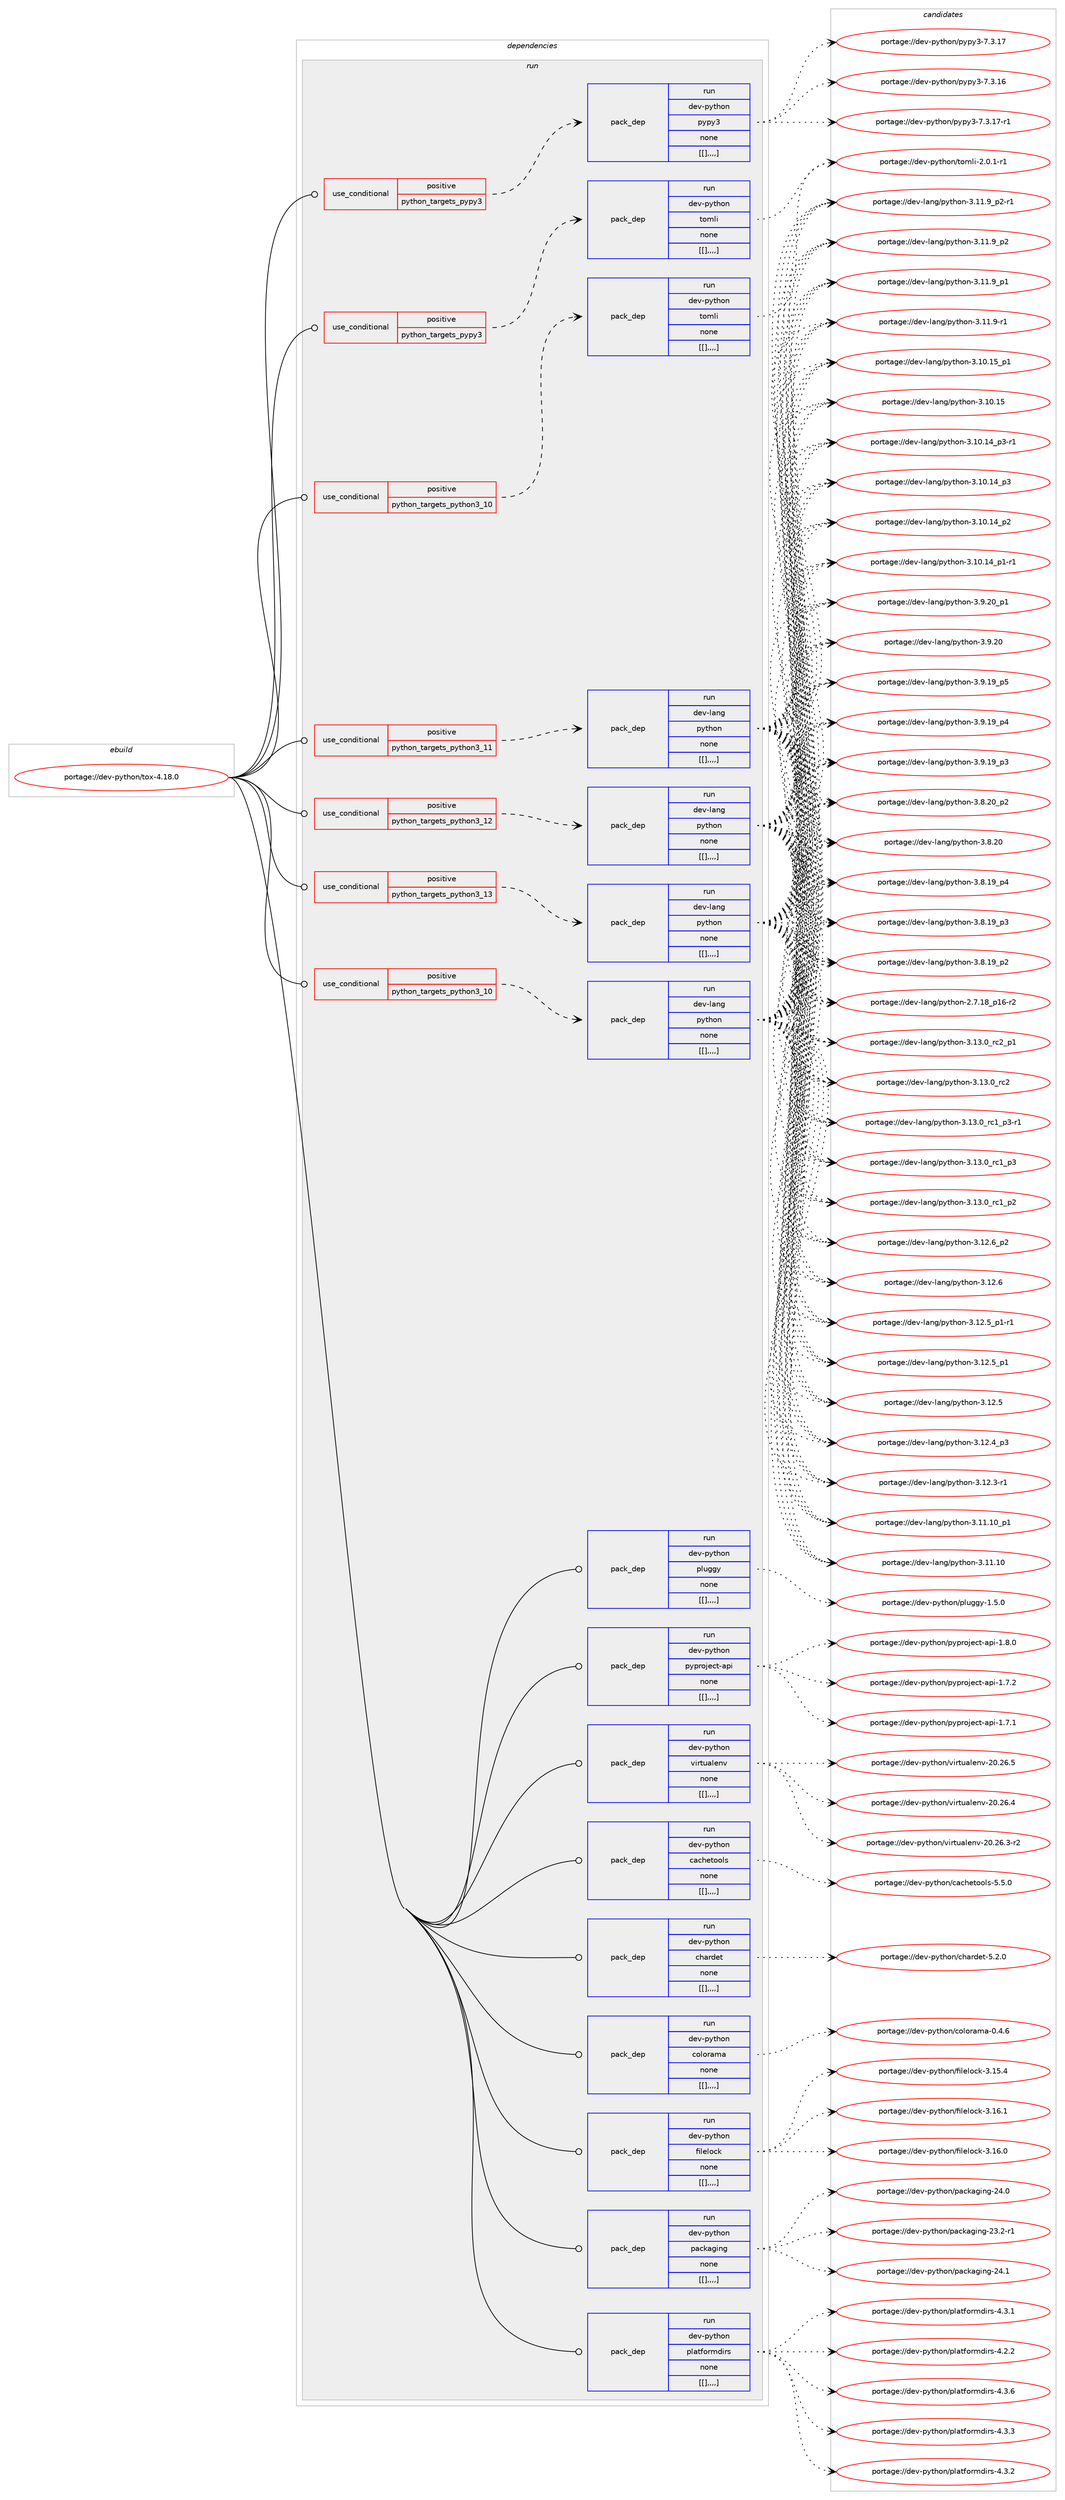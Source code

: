 digraph prolog {

# *************
# Graph options
# *************

newrank=true;
concentrate=true;
compound=true;
graph [rankdir=LR,fontname=Helvetica,fontsize=10,ranksep=1.5];#, ranksep=2.5, nodesep=0.2];
edge  [arrowhead=vee];
node  [fontname=Helvetica,fontsize=10];

# **********
# The ebuild
# **********

subgraph cluster_leftcol {
color=gray;
label=<<i>ebuild</i>>;
id [label="portage://dev-python/tox-4.18.0", color=red, width=4, href="../dev-python/tox-4.18.0.svg"];
}

# ****************
# The dependencies
# ****************

subgraph cluster_midcol {
color=gray;
label=<<i>dependencies</i>>;
subgraph cluster_compile {
fillcolor="#eeeeee";
style=filled;
label=<<i>compile</i>>;
}
subgraph cluster_compileandrun {
fillcolor="#eeeeee";
style=filled;
label=<<i>compile and run</i>>;
}
subgraph cluster_run {
fillcolor="#eeeeee";
style=filled;
label=<<i>run</i>>;
subgraph cond42336 {
dependency169305 [label=<<TABLE BORDER="0" CELLBORDER="1" CELLSPACING="0" CELLPADDING="4"><TR><TD ROWSPAN="3" CELLPADDING="10">use_conditional</TD></TR><TR><TD>positive</TD></TR><TR><TD>python_targets_pypy3</TD></TR></TABLE>>, shape=none, color=red];
subgraph pack125707 {
dependency169306 [label=<<TABLE BORDER="0" CELLBORDER="1" CELLSPACING="0" CELLPADDING="4" WIDTH="220"><TR><TD ROWSPAN="6" CELLPADDING="30">pack_dep</TD></TR><TR><TD WIDTH="110">run</TD></TR><TR><TD>dev-python</TD></TR><TR><TD>pypy3</TD></TR><TR><TD>none</TD></TR><TR><TD>[[],,,,]</TD></TR></TABLE>>, shape=none, color=blue];
}
dependency169305:e -> dependency169306:w [weight=20,style="dashed",arrowhead="vee"];
}
id:e -> dependency169305:w [weight=20,style="solid",arrowhead="odot"];
subgraph cond42337 {
dependency169307 [label=<<TABLE BORDER="0" CELLBORDER="1" CELLSPACING="0" CELLPADDING="4"><TR><TD ROWSPAN="3" CELLPADDING="10">use_conditional</TD></TR><TR><TD>positive</TD></TR><TR><TD>python_targets_pypy3</TD></TR></TABLE>>, shape=none, color=red];
subgraph pack125708 {
dependency169308 [label=<<TABLE BORDER="0" CELLBORDER="1" CELLSPACING="0" CELLPADDING="4" WIDTH="220"><TR><TD ROWSPAN="6" CELLPADDING="30">pack_dep</TD></TR><TR><TD WIDTH="110">run</TD></TR><TR><TD>dev-python</TD></TR><TR><TD>tomli</TD></TR><TR><TD>none</TD></TR><TR><TD>[[],,,,]</TD></TR></TABLE>>, shape=none, color=blue];
}
dependency169307:e -> dependency169308:w [weight=20,style="dashed",arrowhead="vee"];
}
id:e -> dependency169307:w [weight=20,style="solid",arrowhead="odot"];
subgraph cond42338 {
dependency169309 [label=<<TABLE BORDER="0" CELLBORDER="1" CELLSPACING="0" CELLPADDING="4"><TR><TD ROWSPAN="3" CELLPADDING="10">use_conditional</TD></TR><TR><TD>positive</TD></TR><TR><TD>python_targets_python3_10</TD></TR></TABLE>>, shape=none, color=red];
subgraph pack125709 {
dependency169310 [label=<<TABLE BORDER="0" CELLBORDER="1" CELLSPACING="0" CELLPADDING="4" WIDTH="220"><TR><TD ROWSPAN="6" CELLPADDING="30">pack_dep</TD></TR><TR><TD WIDTH="110">run</TD></TR><TR><TD>dev-lang</TD></TR><TR><TD>python</TD></TR><TR><TD>none</TD></TR><TR><TD>[[],,,,]</TD></TR></TABLE>>, shape=none, color=blue];
}
dependency169309:e -> dependency169310:w [weight=20,style="dashed",arrowhead="vee"];
}
id:e -> dependency169309:w [weight=20,style="solid",arrowhead="odot"];
subgraph cond42339 {
dependency169311 [label=<<TABLE BORDER="0" CELLBORDER="1" CELLSPACING="0" CELLPADDING="4"><TR><TD ROWSPAN="3" CELLPADDING="10">use_conditional</TD></TR><TR><TD>positive</TD></TR><TR><TD>python_targets_python3_10</TD></TR></TABLE>>, shape=none, color=red];
subgraph pack125710 {
dependency169312 [label=<<TABLE BORDER="0" CELLBORDER="1" CELLSPACING="0" CELLPADDING="4" WIDTH="220"><TR><TD ROWSPAN="6" CELLPADDING="30">pack_dep</TD></TR><TR><TD WIDTH="110">run</TD></TR><TR><TD>dev-python</TD></TR><TR><TD>tomli</TD></TR><TR><TD>none</TD></TR><TR><TD>[[],,,,]</TD></TR></TABLE>>, shape=none, color=blue];
}
dependency169311:e -> dependency169312:w [weight=20,style="dashed",arrowhead="vee"];
}
id:e -> dependency169311:w [weight=20,style="solid",arrowhead="odot"];
subgraph cond42340 {
dependency169313 [label=<<TABLE BORDER="0" CELLBORDER="1" CELLSPACING="0" CELLPADDING="4"><TR><TD ROWSPAN="3" CELLPADDING="10">use_conditional</TD></TR><TR><TD>positive</TD></TR><TR><TD>python_targets_python3_11</TD></TR></TABLE>>, shape=none, color=red];
subgraph pack125711 {
dependency169314 [label=<<TABLE BORDER="0" CELLBORDER="1" CELLSPACING="0" CELLPADDING="4" WIDTH="220"><TR><TD ROWSPAN="6" CELLPADDING="30">pack_dep</TD></TR><TR><TD WIDTH="110">run</TD></TR><TR><TD>dev-lang</TD></TR><TR><TD>python</TD></TR><TR><TD>none</TD></TR><TR><TD>[[],,,,]</TD></TR></TABLE>>, shape=none, color=blue];
}
dependency169313:e -> dependency169314:w [weight=20,style="dashed",arrowhead="vee"];
}
id:e -> dependency169313:w [weight=20,style="solid",arrowhead="odot"];
subgraph cond42341 {
dependency169315 [label=<<TABLE BORDER="0" CELLBORDER="1" CELLSPACING="0" CELLPADDING="4"><TR><TD ROWSPAN="3" CELLPADDING="10">use_conditional</TD></TR><TR><TD>positive</TD></TR><TR><TD>python_targets_python3_12</TD></TR></TABLE>>, shape=none, color=red];
subgraph pack125712 {
dependency169316 [label=<<TABLE BORDER="0" CELLBORDER="1" CELLSPACING="0" CELLPADDING="4" WIDTH="220"><TR><TD ROWSPAN="6" CELLPADDING="30">pack_dep</TD></TR><TR><TD WIDTH="110">run</TD></TR><TR><TD>dev-lang</TD></TR><TR><TD>python</TD></TR><TR><TD>none</TD></TR><TR><TD>[[],,,,]</TD></TR></TABLE>>, shape=none, color=blue];
}
dependency169315:e -> dependency169316:w [weight=20,style="dashed",arrowhead="vee"];
}
id:e -> dependency169315:w [weight=20,style="solid",arrowhead="odot"];
subgraph cond42342 {
dependency169317 [label=<<TABLE BORDER="0" CELLBORDER="1" CELLSPACING="0" CELLPADDING="4"><TR><TD ROWSPAN="3" CELLPADDING="10">use_conditional</TD></TR><TR><TD>positive</TD></TR><TR><TD>python_targets_python3_13</TD></TR></TABLE>>, shape=none, color=red];
subgraph pack125713 {
dependency169318 [label=<<TABLE BORDER="0" CELLBORDER="1" CELLSPACING="0" CELLPADDING="4" WIDTH="220"><TR><TD ROWSPAN="6" CELLPADDING="30">pack_dep</TD></TR><TR><TD WIDTH="110">run</TD></TR><TR><TD>dev-lang</TD></TR><TR><TD>python</TD></TR><TR><TD>none</TD></TR><TR><TD>[[],,,,]</TD></TR></TABLE>>, shape=none, color=blue];
}
dependency169317:e -> dependency169318:w [weight=20,style="dashed",arrowhead="vee"];
}
id:e -> dependency169317:w [weight=20,style="solid",arrowhead="odot"];
subgraph pack125714 {
dependency169319 [label=<<TABLE BORDER="0" CELLBORDER="1" CELLSPACING="0" CELLPADDING="4" WIDTH="220"><TR><TD ROWSPAN="6" CELLPADDING="30">pack_dep</TD></TR><TR><TD WIDTH="110">run</TD></TR><TR><TD>dev-python</TD></TR><TR><TD>cachetools</TD></TR><TR><TD>none</TD></TR><TR><TD>[[],,,,]</TD></TR></TABLE>>, shape=none, color=blue];
}
id:e -> dependency169319:w [weight=20,style="solid",arrowhead="odot"];
subgraph pack125715 {
dependency169320 [label=<<TABLE BORDER="0" CELLBORDER="1" CELLSPACING="0" CELLPADDING="4" WIDTH="220"><TR><TD ROWSPAN="6" CELLPADDING="30">pack_dep</TD></TR><TR><TD WIDTH="110">run</TD></TR><TR><TD>dev-python</TD></TR><TR><TD>chardet</TD></TR><TR><TD>none</TD></TR><TR><TD>[[],,,,]</TD></TR></TABLE>>, shape=none, color=blue];
}
id:e -> dependency169320:w [weight=20,style="solid",arrowhead="odot"];
subgraph pack125716 {
dependency169321 [label=<<TABLE BORDER="0" CELLBORDER="1" CELLSPACING="0" CELLPADDING="4" WIDTH="220"><TR><TD ROWSPAN="6" CELLPADDING="30">pack_dep</TD></TR><TR><TD WIDTH="110">run</TD></TR><TR><TD>dev-python</TD></TR><TR><TD>colorama</TD></TR><TR><TD>none</TD></TR><TR><TD>[[],,,,]</TD></TR></TABLE>>, shape=none, color=blue];
}
id:e -> dependency169321:w [weight=20,style="solid",arrowhead="odot"];
subgraph pack125717 {
dependency169322 [label=<<TABLE BORDER="0" CELLBORDER="1" CELLSPACING="0" CELLPADDING="4" WIDTH="220"><TR><TD ROWSPAN="6" CELLPADDING="30">pack_dep</TD></TR><TR><TD WIDTH="110">run</TD></TR><TR><TD>dev-python</TD></TR><TR><TD>filelock</TD></TR><TR><TD>none</TD></TR><TR><TD>[[],,,,]</TD></TR></TABLE>>, shape=none, color=blue];
}
id:e -> dependency169322:w [weight=20,style="solid",arrowhead="odot"];
subgraph pack125718 {
dependency169323 [label=<<TABLE BORDER="0" CELLBORDER="1" CELLSPACING="0" CELLPADDING="4" WIDTH="220"><TR><TD ROWSPAN="6" CELLPADDING="30">pack_dep</TD></TR><TR><TD WIDTH="110">run</TD></TR><TR><TD>dev-python</TD></TR><TR><TD>packaging</TD></TR><TR><TD>none</TD></TR><TR><TD>[[],,,,]</TD></TR></TABLE>>, shape=none, color=blue];
}
id:e -> dependency169323:w [weight=20,style="solid",arrowhead="odot"];
subgraph pack125719 {
dependency169324 [label=<<TABLE BORDER="0" CELLBORDER="1" CELLSPACING="0" CELLPADDING="4" WIDTH="220"><TR><TD ROWSPAN="6" CELLPADDING="30">pack_dep</TD></TR><TR><TD WIDTH="110">run</TD></TR><TR><TD>dev-python</TD></TR><TR><TD>platformdirs</TD></TR><TR><TD>none</TD></TR><TR><TD>[[],,,,]</TD></TR></TABLE>>, shape=none, color=blue];
}
id:e -> dependency169324:w [weight=20,style="solid",arrowhead="odot"];
subgraph pack125720 {
dependency169325 [label=<<TABLE BORDER="0" CELLBORDER="1" CELLSPACING="0" CELLPADDING="4" WIDTH="220"><TR><TD ROWSPAN="6" CELLPADDING="30">pack_dep</TD></TR><TR><TD WIDTH="110">run</TD></TR><TR><TD>dev-python</TD></TR><TR><TD>pluggy</TD></TR><TR><TD>none</TD></TR><TR><TD>[[],,,,]</TD></TR></TABLE>>, shape=none, color=blue];
}
id:e -> dependency169325:w [weight=20,style="solid",arrowhead="odot"];
subgraph pack125721 {
dependency169326 [label=<<TABLE BORDER="0" CELLBORDER="1" CELLSPACING="0" CELLPADDING="4" WIDTH="220"><TR><TD ROWSPAN="6" CELLPADDING="30">pack_dep</TD></TR><TR><TD WIDTH="110">run</TD></TR><TR><TD>dev-python</TD></TR><TR><TD>pyproject-api</TD></TR><TR><TD>none</TD></TR><TR><TD>[[],,,,]</TD></TR></TABLE>>, shape=none, color=blue];
}
id:e -> dependency169326:w [weight=20,style="solid",arrowhead="odot"];
subgraph pack125722 {
dependency169327 [label=<<TABLE BORDER="0" CELLBORDER="1" CELLSPACING="0" CELLPADDING="4" WIDTH="220"><TR><TD ROWSPAN="6" CELLPADDING="30">pack_dep</TD></TR><TR><TD WIDTH="110">run</TD></TR><TR><TD>dev-python</TD></TR><TR><TD>virtualenv</TD></TR><TR><TD>none</TD></TR><TR><TD>[[],,,,]</TD></TR></TABLE>>, shape=none, color=blue];
}
id:e -> dependency169327:w [weight=20,style="solid",arrowhead="odot"];
}
}

# **************
# The candidates
# **************

subgraph cluster_choices {
rank=same;
color=gray;
label=<<i>candidates</i>>;

subgraph choice125707 {
color=black;
nodesep=1;
choice100101118451121211161041111104711212111212151455546514649554511449 [label="portage://dev-python/pypy3-7.3.17-r1", color=red, width=4,href="../dev-python/pypy3-7.3.17-r1.svg"];
choice10010111845112121116104111110471121211121215145554651464955 [label="portage://dev-python/pypy3-7.3.17", color=red, width=4,href="../dev-python/pypy3-7.3.17.svg"];
choice10010111845112121116104111110471121211121215145554651464954 [label="portage://dev-python/pypy3-7.3.16", color=red, width=4,href="../dev-python/pypy3-7.3.16.svg"];
dependency169306:e -> choice100101118451121211161041111104711212111212151455546514649554511449:w [style=dotted,weight="100"];
dependency169306:e -> choice10010111845112121116104111110471121211121215145554651464955:w [style=dotted,weight="100"];
dependency169306:e -> choice10010111845112121116104111110471121211121215145554651464954:w [style=dotted,weight="100"];
}
subgraph choice125708 {
color=black;
nodesep=1;
choice10010111845112121116104111110471161111091081054550464846494511449 [label="portage://dev-python/tomli-2.0.1-r1", color=red, width=4,href="../dev-python/tomli-2.0.1-r1.svg"];
dependency169308:e -> choice10010111845112121116104111110471161111091081054550464846494511449:w [style=dotted,weight="100"];
}
subgraph choice125709 {
color=black;
nodesep=1;
choice100101118451089711010347112121116104111110455146495146489511499509511249 [label="portage://dev-lang/python-3.13.0_rc2_p1", color=red, width=4,href="../dev-lang/python-3.13.0_rc2_p1.svg"];
choice10010111845108971101034711212111610411111045514649514648951149950 [label="portage://dev-lang/python-3.13.0_rc2", color=red, width=4,href="../dev-lang/python-3.13.0_rc2.svg"];
choice1001011184510897110103471121211161041111104551464951464895114994995112514511449 [label="portage://dev-lang/python-3.13.0_rc1_p3-r1", color=red, width=4,href="../dev-lang/python-3.13.0_rc1_p3-r1.svg"];
choice100101118451089711010347112121116104111110455146495146489511499499511251 [label="portage://dev-lang/python-3.13.0_rc1_p3", color=red, width=4,href="../dev-lang/python-3.13.0_rc1_p3.svg"];
choice100101118451089711010347112121116104111110455146495146489511499499511250 [label="portage://dev-lang/python-3.13.0_rc1_p2", color=red, width=4,href="../dev-lang/python-3.13.0_rc1_p2.svg"];
choice100101118451089711010347112121116104111110455146495046549511250 [label="portage://dev-lang/python-3.12.6_p2", color=red, width=4,href="../dev-lang/python-3.12.6_p2.svg"];
choice10010111845108971101034711212111610411111045514649504654 [label="portage://dev-lang/python-3.12.6", color=red, width=4,href="../dev-lang/python-3.12.6.svg"];
choice1001011184510897110103471121211161041111104551464950465395112494511449 [label="portage://dev-lang/python-3.12.5_p1-r1", color=red, width=4,href="../dev-lang/python-3.12.5_p1-r1.svg"];
choice100101118451089711010347112121116104111110455146495046539511249 [label="portage://dev-lang/python-3.12.5_p1", color=red, width=4,href="../dev-lang/python-3.12.5_p1.svg"];
choice10010111845108971101034711212111610411111045514649504653 [label="portage://dev-lang/python-3.12.5", color=red, width=4,href="../dev-lang/python-3.12.5.svg"];
choice100101118451089711010347112121116104111110455146495046529511251 [label="portage://dev-lang/python-3.12.4_p3", color=red, width=4,href="../dev-lang/python-3.12.4_p3.svg"];
choice100101118451089711010347112121116104111110455146495046514511449 [label="portage://dev-lang/python-3.12.3-r1", color=red, width=4,href="../dev-lang/python-3.12.3-r1.svg"];
choice10010111845108971101034711212111610411111045514649494649489511249 [label="portage://dev-lang/python-3.11.10_p1", color=red, width=4,href="../dev-lang/python-3.11.10_p1.svg"];
choice1001011184510897110103471121211161041111104551464949464948 [label="portage://dev-lang/python-3.11.10", color=red, width=4,href="../dev-lang/python-3.11.10.svg"];
choice1001011184510897110103471121211161041111104551464949465795112504511449 [label="portage://dev-lang/python-3.11.9_p2-r1", color=red, width=4,href="../dev-lang/python-3.11.9_p2-r1.svg"];
choice100101118451089711010347112121116104111110455146494946579511250 [label="portage://dev-lang/python-3.11.9_p2", color=red, width=4,href="../dev-lang/python-3.11.9_p2.svg"];
choice100101118451089711010347112121116104111110455146494946579511249 [label="portage://dev-lang/python-3.11.9_p1", color=red, width=4,href="../dev-lang/python-3.11.9_p1.svg"];
choice100101118451089711010347112121116104111110455146494946574511449 [label="portage://dev-lang/python-3.11.9-r1", color=red, width=4,href="../dev-lang/python-3.11.9-r1.svg"];
choice10010111845108971101034711212111610411111045514649484649539511249 [label="portage://dev-lang/python-3.10.15_p1", color=red, width=4,href="../dev-lang/python-3.10.15_p1.svg"];
choice1001011184510897110103471121211161041111104551464948464953 [label="portage://dev-lang/python-3.10.15", color=red, width=4,href="../dev-lang/python-3.10.15.svg"];
choice100101118451089711010347112121116104111110455146494846495295112514511449 [label="portage://dev-lang/python-3.10.14_p3-r1", color=red, width=4,href="../dev-lang/python-3.10.14_p3-r1.svg"];
choice10010111845108971101034711212111610411111045514649484649529511251 [label="portage://dev-lang/python-3.10.14_p3", color=red, width=4,href="../dev-lang/python-3.10.14_p3.svg"];
choice10010111845108971101034711212111610411111045514649484649529511250 [label="portage://dev-lang/python-3.10.14_p2", color=red, width=4,href="../dev-lang/python-3.10.14_p2.svg"];
choice100101118451089711010347112121116104111110455146494846495295112494511449 [label="portage://dev-lang/python-3.10.14_p1-r1", color=red, width=4,href="../dev-lang/python-3.10.14_p1-r1.svg"];
choice100101118451089711010347112121116104111110455146574650489511249 [label="portage://dev-lang/python-3.9.20_p1", color=red, width=4,href="../dev-lang/python-3.9.20_p1.svg"];
choice10010111845108971101034711212111610411111045514657465048 [label="portage://dev-lang/python-3.9.20", color=red, width=4,href="../dev-lang/python-3.9.20.svg"];
choice100101118451089711010347112121116104111110455146574649579511253 [label="portage://dev-lang/python-3.9.19_p5", color=red, width=4,href="../dev-lang/python-3.9.19_p5.svg"];
choice100101118451089711010347112121116104111110455146574649579511252 [label="portage://dev-lang/python-3.9.19_p4", color=red, width=4,href="../dev-lang/python-3.9.19_p4.svg"];
choice100101118451089711010347112121116104111110455146574649579511251 [label="portage://dev-lang/python-3.9.19_p3", color=red, width=4,href="../dev-lang/python-3.9.19_p3.svg"];
choice100101118451089711010347112121116104111110455146564650489511250 [label="portage://dev-lang/python-3.8.20_p2", color=red, width=4,href="../dev-lang/python-3.8.20_p2.svg"];
choice10010111845108971101034711212111610411111045514656465048 [label="portage://dev-lang/python-3.8.20", color=red, width=4,href="../dev-lang/python-3.8.20.svg"];
choice100101118451089711010347112121116104111110455146564649579511252 [label="portage://dev-lang/python-3.8.19_p4", color=red, width=4,href="../dev-lang/python-3.8.19_p4.svg"];
choice100101118451089711010347112121116104111110455146564649579511251 [label="portage://dev-lang/python-3.8.19_p3", color=red, width=4,href="../dev-lang/python-3.8.19_p3.svg"];
choice100101118451089711010347112121116104111110455146564649579511250 [label="portage://dev-lang/python-3.8.19_p2", color=red, width=4,href="../dev-lang/python-3.8.19_p2.svg"];
choice100101118451089711010347112121116104111110455046554649569511249544511450 [label="portage://dev-lang/python-2.7.18_p16-r2", color=red, width=4,href="../dev-lang/python-2.7.18_p16-r2.svg"];
dependency169310:e -> choice100101118451089711010347112121116104111110455146495146489511499509511249:w [style=dotted,weight="100"];
dependency169310:e -> choice10010111845108971101034711212111610411111045514649514648951149950:w [style=dotted,weight="100"];
dependency169310:e -> choice1001011184510897110103471121211161041111104551464951464895114994995112514511449:w [style=dotted,weight="100"];
dependency169310:e -> choice100101118451089711010347112121116104111110455146495146489511499499511251:w [style=dotted,weight="100"];
dependency169310:e -> choice100101118451089711010347112121116104111110455146495146489511499499511250:w [style=dotted,weight="100"];
dependency169310:e -> choice100101118451089711010347112121116104111110455146495046549511250:w [style=dotted,weight="100"];
dependency169310:e -> choice10010111845108971101034711212111610411111045514649504654:w [style=dotted,weight="100"];
dependency169310:e -> choice1001011184510897110103471121211161041111104551464950465395112494511449:w [style=dotted,weight="100"];
dependency169310:e -> choice100101118451089711010347112121116104111110455146495046539511249:w [style=dotted,weight="100"];
dependency169310:e -> choice10010111845108971101034711212111610411111045514649504653:w [style=dotted,weight="100"];
dependency169310:e -> choice100101118451089711010347112121116104111110455146495046529511251:w [style=dotted,weight="100"];
dependency169310:e -> choice100101118451089711010347112121116104111110455146495046514511449:w [style=dotted,weight="100"];
dependency169310:e -> choice10010111845108971101034711212111610411111045514649494649489511249:w [style=dotted,weight="100"];
dependency169310:e -> choice1001011184510897110103471121211161041111104551464949464948:w [style=dotted,weight="100"];
dependency169310:e -> choice1001011184510897110103471121211161041111104551464949465795112504511449:w [style=dotted,weight="100"];
dependency169310:e -> choice100101118451089711010347112121116104111110455146494946579511250:w [style=dotted,weight="100"];
dependency169310:e -> choice100101118451089711010347112121116104111110455146494946579511249:w [style=dotted,weight="100"];
dependency169310:e -> choice100101118451089711010347112121116104111110455146494946574511449:w [style=dotted,weight="100"];
dependency169310:e -> choice10010111845108971101034711212111610411111045514649484649539511249:w [style=dotted,weight="100"];
dependency169310:e -> choice1001011184510897110103471121211161041111104551464948464953:w [style=dotted,weight="100"];
dependency169310:e -> choice100101118451089711010347112121116104111110455146494846495295112514511449:w [style=dotted,weight="100"];
dependency169310:e -> choice10010111845108971101034711212111610411111045514649484649529511251:w [style=dotted,weight="100"];
dependency169310:e -> choice10010111845108971101034711212111610411111045514649484649529511250:w [style=dotted,weight="100"];
dependency169310:e -> choice100101118451089711010347112121116104111110455146494846495295112494511449:w [style=dotted,weight="100"];
dependency169310:e -> choice100101118451089711010347112121116104111110455146574650489511249:w [style=dotted,weight="100"];
dependency169310:e -> choice10010111845108971101034711212111610411111045514657465048:w [style=dotted,weight="100"];
dependency169310:e -> choice100101118451089711010347112121116104111110455146574649579511253:w [style=dotted,weight="100"];
dependency169310:e -> choice100101118451089711010347112121116104111110455146574649579511252:w [style=dotted,weight="100"];
dependency169310:e -> choice100101118451089711010347112121116104111110455146574649579511251:w [style=dotted,weight="100"];
dependency169310:e -> choice100101118451089711010347112121116104111110455146564650489511250:w [style=dotted,weight="100"];
dependency169310:e -> choice10010111845108971101034711212111610411111045514656465048:w [style=dotted,weight="100"];
dependency169310:e -> choice100101118451089711010347112121116104111110455146564649579511252:w [style=dotted,weight="100"];
dependency169310:e -> choice100101118451089711010347112121116104111110455146564649579511251:w [style=dotted,weight="100"];
dependency169310:e -> choice100101118451089711010347112121116104111110455146564649579511250:w [style=dotted,weight="100"];
dependency169310:e -> choice100101118451089711010347112121116104111110455046554649569511249544511450:w [style=dotted,weight="100"];
}
subgraph choice125710 {
color=black;
nodesep=1;
choice10010111845112121116104111110471161111091081054550464846494511449 [label="portage://dev-python/tomli-2.0.1-r1", color=red, width=4,href="../dev-python/tomli-2.0.1-r1.svg"];
dependency169312:e -> choice10010111845112121116104111110471161111091081054550464846494511449:w [style=dotted,weight="100"];
}
subgraph choice125711 {
color=black;
nodesep=1;
choice100101118451089711010347112121116104111110455146495146489511499509511249 [label="portage://dev-lang/python-3.13.0_rc2_p1", color=red, width=4,href="../dev-lang/python-3.13.0_rc2_p1.svg"];
choice10010111845108971101034711212111610411111045514649514648951149950 [label="portage://dev-lang/python-3.13.0_rc2", color=red, width=4,href="../dev-lang/python-3.13.0_rc2.svg"];
choice1001011184510897110103471121211161041111104551464951464895114994995112514511449 [label="portage://dev-lang/python-3.13.0_rc1_p3-r1", color=red, width=4,href="../dev-lang/python-3.13.0_rc1_p3-r1.svg"];
choice100101118451089711010347112121116104111110455146495146489511499499511251 [label="portage://dev-lang/python-3.13.0_rc1_p3", color=red, width=4,href="../dev-lang/python-3.13.0_rc1_p3.svg"];
choice100101118451089711010347112121116104111110455146495146489511499499511250 [label="portage://dev-lang/python-3.13.0_rc1_p2", color=red, width=4,href="../dev-lang/python-3.13.0_rc1_p2.svg"];
choice100101118451089711010347112121116104111110455146495046549511250 [label="portage://dev-lang/python-3.12.6_p2", color=red, width=4,href="../dev-lang/python-3.12.6_p2.svg"];
choice10010111845108971101034711212111610411111045514649504654 [label="portage://dev-lang/python-3.12.6", color=red, width=4,href="../dev-lang/python-3.12.6.svg"];
choice1001011184510897110103471121211161041111104551464950465395112494511449 [label="portage://dev-lang/python-3.12.5_p1-r1", color=red, width=4,href="../dev-lang/python-3.12.5_p1-r1.svg"];
choice100101118451089711010347112121116104111110455146495046539511249 [label="portage://dev-lang/python-3.12.5_p1", color=red, width=4,href="../dev-lang/python-3.12.5_p1.svg"];
choice10010111845108971101034711212111610411111045514649504653 [label="portage://dev-lang/python-3.12.5", color=red, width=4,href="../dev-lang/python-3.12.5.svg"];
choice100101118451089711010347112121116104111110455146495046529511251 [label="portage://dev-lang/python-3.12.4_p3", color=red, width=4,href="../dev-lang/python-3.12.4_p3.svg"];
choice100101118451089711010347112121116104111110455146495046514511449 [label="portage://dev-lang/python-3.12.3-r1", color=red, width=4,href="../dev-lang/python-3.12.3-r1.svg"];
choice10010111845108971101034711212111610411111045514649494649489511249 [label="portage://dev-lang/python-3.11.10_p1", color=red, width=4,href="../dev-lang/python-3.11.10_p1.svg"];
choice1001011184510897110103471121211161041111104551464949464948 [label="portage://dev-lang/python-3.11.10", color=red, width=4,href="../dev-lang/python-3.11.10.svg"];
choice1001011184510897110103471121211161041111104551464949465795112504511449 [label="portage://dev-lang/python-3.11.9_p2-r1", color=red, width=4,href="../dev-lang/python-3.11.9_p2-r1.svg"];
choice100101118451089711010347112121116104111110455146494946579511250 [label="portage://dev-lang/python-3.11.9_p2", color=red, width=4,href="../dev-lang/python-3.11.9_p2.svg"];
choice100101118451089711010347112121116104111110455146494946579511249 [label="portage://dev-lang/python-3.11.9_p1", color=red, width=4,href="../dev-lang/python-3.11.9_p1.svg"];
choice100101118451089711010347112121116104111110455146494946574511449 [label="portage://dev-lang/python-3.11.9-r1", color=red, width=4,href="../dev-lang/python-3.11.9-r1.svg"];
choice10010111845108971101034711212111610411111045514649484649539511249 [label="portage://dev-lang/python-3.10.15_p1", color=red, width=4,href="../dev-lang/python-3.10.15_p1.svg"];
choice1001011184510897110103471121211161041111104551464948464953 [label="portage://dev-lang/python-3.10.15", color=red, width=4,href="../dev-lang/python-3.10.15.svg"];
choice100101118451089711010347112121116104111110455146494846495295112514511449 [label="portage://dev-lang/python-3.10.14_p3-r1", color=red, width=4,href="../dev-lang/python-3.10.14_p3-r1.svg"];
choice10010111845108971101034711212111610411111045514649484649529511251 [label="portage://dev-lang/python-3.10.14_p3", color=red, width=4,href="../dev-lang/python-3.10.14_p3.svg"];
choice10010111845108971101034711212111610411111045514649484649529511250 [label="portage://dev-lang/python-3.10.14_p2", color=red, width=4,href="../dev-lang/python-3.10.14_p2.svg"];
choice100101118451089711010347112121116104111110455146494846495295112494511449 [label="portage://dev-lang/python-3.10.14_p1-r1", color=red, width=4,href="../dev-lang/python-3.10.14_p1-r1.svg"];
choice100101118451089711010347112121116104111110455146574650489511249 [label="portage://dev-lang/python-3.9.20_p1", color=red, width=4,href="../dev-lang/python-3.9.20_p1.svg"];
choice10010111845108971101034711212111610411111045514657465048 [label="portage://dev-lang/python-3.9.20", color=red, width=4,href="../dev-lang/python-3.9.20.svg"];
choice100101118451089711010347112121116104111110455146574649579511253 [label="portage://dev-lang/python-3.9.19_p5", color=red, width=4,href="../dev-lang/python-3.9.19_p5.svg"];
choice100101118451089711010347112121116104111110455146574649579511252 [label="portage://dev-lang/python-3.9.19_p4", color=red, width=4,href="../dev-lang/python-3.9.19_p4.svg"];
choice100101118451089711010347112121116104111110455146574649579511251 [label="portage://dev-lang/python-3.9.19_p3", color=red, width=4,href="../dev-lang/python-3.9.19_p3.svg"];
choice100101118451089711010347112121116104111110455146564650489511250 [label="portage://dev-lang/python-3.8.20_p2", color=red, width=4,href="../dev-lang/python-3.8.20_p2.svg"];
choice10010111845108971101034711212111610411111045514656465048 [label="portage://dev-lang/python-3.8.20", color=red, width=4,href="../dev-lang/python-3.8.20.svg"];
choice100101118451089711010347112121116104111110455146564649579511252 [label="portage://dev-lang/python-3.8.19_p4", color=red, width=4,href="../dev-lang/python-3.8.19_p4.svg"];
choice100101118451089711010347112121116104111110455146564649579511251 [label="portage://dev-lang/python-3.8.19_p3", color=red, width=4,href="../dev-lang/python-3.8.19_p3.svg"];
choice100101118451089711010347112121116104111110455146564649579511250 [label="portage://dev-lang/python-3.8.19_p2", color=red, width=4,href="../dev-lang/python-3.8.19_p2.svg"];
choice100101118451089711010347112121116104111110455046554649569511249544511450 [label="portage://dev-lang/python-2.7.18_p16-r2", color=red, width=4,href="../dev-lang/python-2.7.18_p16-r2.svg"];
dependency169314:e -> choice100101118451089711010347112121116104111110455146495146489511499509511249:w [style=dotted,weight="100"];
dependency169314:e -> choice10010111845108971101034711212111610411111045514649514648951149950:w [style=dotted,weight="100"];
dependency169314:e -> choice1001011184510897110103471121211161041111104551464951464895114994995112514511449:w [style=dotted,weight="100"];
dependency169314:e -> choice100101118451089711010347112121116104111110455146495146489511499499511251:w [style=dotted,weight="100"];
dependency169314:e -> choice100101118451089711010347112121116104111110455146495146489511499499511250:w [style=dotted,weight="100"];
dependency169314:e -> choice100101118451089711010347112121116104111110455146495046549511250:w [style=dotted,weight="100"];
dependency169314:e -> choice10010111845108971101034711212111610411111045514649504654:w [style=dotted,weight="100"];
dependency169314:e -> choice1001011184510897110103471121211161041111104551464950465395112494511449:w [style=dotted,weight="100"];
dependency169314:e -> choice100101118451089711010347112121116104111110455146495046539511249:w [style=dotted,weight="100"];
dependency169314:e -> choice10010111845108971101034711212111610411111045514649504653:w [style=dotted,weight="100"];
dependency169314:e -> choice100101118451089711010347112121116104111110455146495046529511251:w [style=dotted,weight="100"];
dependency169314:e -> choice100101118451089711010347112121116104111110455146495046514511449:w [style=dotted,weight="100"];
dependency169314:e -> choice10010111845108971101034711212111610411111045514649494649489511249:w [style=dotted,weight="100"];
dependency169314:e -> choice1001011184510897110103471121211161041111104551464949464948:w [style=dotted,weight="100"];
dependency169314:e -> choice1001011184510897110103471121211161041111104551464949465795112504511449:w [style=dotted,weight="100"];
dependency169314:e -> choice100101118451089711010347112121116104111110455146494946579511250:w [style=dotted,weight="100"];
dependency169314:e -> choice100101118451089711010347112121116104111110455146494946579511249:w [style=dotted,weight="100"];
dependency169314:e -> choice100101118451089711010347112121116104111110455146494946574511449:w [style=dotted,weight="100"];
dependency169314:e -> choice10010111845108971101034711212111610411111045514649484649539511249:w [style=dotted,weight="100"];
dependency169314:e -> choice1001011184510897110103471121211161041111104551464948464953:w [style=dotted,weight="100"];
dependency169314:e -> choice100101118451089711010347112121116104111110455146494846495295112514511449:w [style=dotted,weight="100"];
dependency169314:e -> choice10010111845108971101034711212111610411111045514649484649529511251:w [style=dotted,weight="100"];
dependency169314:e -> choice10010111845108971101034711212111610411111045514649484649529511250:w [style=dotted,weight="100"];
dependency169314:e -> choice100101118451089711010347112121116104111110455146494846495295112494511449:w [style=dotted,weight="100"];
dependency169314:e -> choice100101118451089711010347112121116104111110455146574650489511249:w [style=dotted,weight="100"];
dependency169314:e -> choice10010111845108971101034711212111610411111045514657465048:w [style=dotted,weight="100"];
dependency169314:e -> choice100101118451089711010347112121116104111110455146574649579511253:w [style=dotted,weight="100"];
dependency169314:e -> choice100101118451089711010347112121116104111110455146574649579511252:w [style=dotted,weight="100"];
dependency169314:e -> choice100101118451089711010347112121116104111110455146574649579511251:w [style=dotted,weight="100"];
dependency169314:e -> choice100101118451089711010347112121116104111110455146564650489511250:w [style=dotted,weight="100"];
dependency169314:e -> choice10010111845108971101034711212111610411111045514656465048:w [style=dotted,weight="100"];
dependency169314:e -> choice100101118451089711010347112121116104111110455146564649579511252:w [style=dotted,weight="100"];
dependency169314:e -> choice100101118451089711010347112121116104111110455146564649579511251:w [style=dotted,weight="100"];
dependency169314:e -> choice100101118451089711010347112121116104111110455146564649579511250:w [style=dotted,weight="100"];
dependency169314:e -> choice100101118451089711010347112121116104111110455046554649569511249544511450:w [style=dotted,weight="100"];
}
subgraph choice125712 {
color=black;
nodesep=1;
choice100101118451089711010347112121116104111110455146495146489511499509511249 [label="portage://dev-lang/python-3.13.0_rc2_p1", color=red, width=4,href="../dev-lang/python-3.13.0_rc2_p1.svg"];
choice10010111845108971101034711212111610411111045514649514648951149950 [label="portage://dev-lang/python-3.13.0_rc2", color=red, width=4,href="../dev-lang/python-3.13.0_rc2.svg"];
choice1001011184510897110103471121211161041111104551464951464895114994995112514511449 [label="portage://dev-lang/python-3.13.0_rc1_p3-r1", color=red, width=4,href="../dev-lang/python-3.13.0_rc1_p3-r1.svg"];
choice100101118451089711010347112121116104111110455146495146489511499499511251 [label="portage://dev-lang/python-3.13.0_rc1_p3", color=red, width=4,href="../dev-lang/python-3.13.0_rc1_p3.svg"];
choice100101118451089711010347112121116104111110455146495146489511499499511250 [label="portage://dev-lang/python-3.13.0_rc1_p2", color=red, width=4,href="../dev-lang/python-3.13.0_rc1_p2.svg"];
choice100101118451089711010347112121116104111110455146495046549511250 [label="portage://dev-lang/python-3.12.6_p2", color=red, width=4,href="../dev-lang/python-3.12.6_p2.svg"];
choice10010111845108971101034711212111610411111045514649504654 [label="portage://dev-lang/python-3.12.6", color=red, width=4,href="../dev-lang/python-3.12.6.svg"];
choice1001011184510897110103471121211161041111104551464950465395112494511449 [label="portage://dev-lang/python-3.12.5_p1-r1", color=red, width=4,href="../dev-lang/python-3.12.5_p1-r1.svg"];
choice100101118451089711010347112121116104111110455146495046539511249 [label="portage://dev-lang/python-3.12.5_p1", color=red, width=4,href="../dev-lang/python-3.12.5_p1.svg"];
choice10010111845108971101034711212111610411111045514649504653 [label="portage://dev-lang/python-3.12.5", color=red, width=4,href="../dev-lang/python-3.12.5.svg"];
choice100101118451089711010347112121116104111110455146495046529511251 [label="portage://dev-lang/python-3.12.4_p3", color=red, width=4,href="../dev-lang/python-3.12.4_p3.svg"];
choice100101118451089711010347112121116104111110455146495046514511449 [label="portage://dev-lang/python-3.12.3-r1", color=red, width=4,href="../dev-lang/python-3.12.3-r1.svg"];
choice10010111845108971101034711212111610411111045514649494649489511249 [label="portage://dev-lang/python-3.11.10_p1", color=red, width=4,href="../dev-lang/python-3.11.10_p1.svg"];
choice1001011184510897110103471121211161041111104551464949464948 [label="portage://dev-lang/python-3.11.10", color=red, width=4,href="../dev-lang/python-3.11.10.svg"];
choice1001011184510897110103471121211161041111104551464949465795112504511449 [label="portage://dev-lang/python-3.11.9_p2-r1", color=red, width=4,href="../dev-lang/python-3.11.9_p2-r1.svg"];
choice100101118451089711010347112121116104111110455146494946579511250 [label="portage://dev-lang/python-3.11.9_p2", color=red, width=4,href="../dev-lang/python-3.11.9_p2.svg"];
choice100101118451089711010347112121116104111110455146494946579511249 [label="portage://dev-lang/python-3.11.9_p1", color=red, width=4,href="../dev-lang/python-3.11.9_p1.svg"];
choice100101118451089711010347112121116104111110455146494946574511449 [label="portage://dev-lang/python-3.11.9-r1", color=red, width=4,href="../dev-lang/python-3.11.9-r1.svg"];
choice10010111845108971101034711212111610411111045514649484649539511249 [label="portage://dev-lang/python-3.10.15_p1", color=red, width=4,href="../dev-lang/python-3.10.15_p1.svg"];
choice1001011184510897110103471121211161041111104551464948464953 [label="portage://dev-lang/python-3.10.15", color=red, width=4,href="../dev-lang/python-3.10.15.svg"];
choice100101118451089711010347112121116104111110455146494846495295112514511449 [label="portage://dev-lang/python-3.10.14_p3-r1", color=red, width=4,href="../dev-lang/python-3.10.14_p3-r1.svg"];
choice10010111845108971101034711212111610411111045514649484649529511251 [label="portage://dev-lang/python-3.10.14_p3", color=red, width=4,href="../dev-lang/python-3.10.14_p3.svg"];
choice10010111845108971101034711212111610411111045514649484649529511250 [label="portage://dev-lang/python-3.10.14_p2", color=red, width=4,href="../dev-lang/python-3.10.14_p2.svg"];
choice100101118451089711010347112121116104111110455146494846495295112494511449 [label="portage://dev-lang/python-3.10.14_p1-r1", color=red, width=4,href="../dev-lang/python-3.10.14_p1-r1.svg"];
choice100101118451089711010347112121116104111110455146574650489511249 [label="portage://dev-lang/python-3.9.20_p1", color=red, width=4,href="../dev-lang/python-3.9.20_p1.svg"];
choice10010111845108971101034711212111610411111045514657465048 [label="portage://dev-lang/python-3.9.20", color=red, width=4,href="../dev-lang/python-3.9.20.svg"];
choice100101118451089711010347112121116104111110455146574649579511253 [label="portage://dev-lang/python-3.9.19_p5", color=red, width=4,href="../dev-lang/python-3.9.19_p5.svg"];
choice100101118451089711010347112121116104111110455146574649579511252 [label="portage://dev-lang/python-3.9.19_p4", color=red, width=4,href="../dev-lang/python-3.9.19_p4.svg"];
choice100101118451089711010347112121116104111110455146574649579511251 [label="portage://dev-lang/python-3.9.19_p3", color=red, width=4,href="../dev-lang/python-3.9.19_p3.svg"];
choice100101118451089711010347112121116104111110455146564650489511250 [label="portage://dev-lang/python-3.8.20_p2", color=red, width=4,href="../dev-lang/python-3.8.20_p2.svg"];
choice10010111845108971101034711212111610411111045514656465048 [label="portage://dev-lang/python-3.8.20", color=red, width=4,href="../dev-lang/python-3.8.20.svg"];
choice100101118451089711010347112121116104111110455146564649579511252 [label="portage://dev-lang/python-3.8.19_p4", color=red, width=4,href="../dev-lang/python-3.8.19_p4.svg"];
choice100101118451089711010347112121116104111110455146564649579511251 [label="portage://dev-lang/python-3.8.19_p3", color=red, width=4,href="../dev-lang/python-3.8.19_p3.svg"];
choice100101118451089711010347112121116104111110455146564649579511250 [label="portage://dev-lang/python-3.8.19_p2", color=red, width=4,href="../dev-lang/python-3.8.19_p2.svg"];
choice100101118451089711010347112121116104111110455046554649569511249544511450 [label="portage://dev-lang/python-2.7.18_p16-r2", color=red, width=4,href="../dev-lang/python-2.7.18_p16-r2.svg"];
dependency169316:e -> choice100101118451089711010347112121116104111110455146495146489511499509511249:w [style=dotted,weight="100"];
dependency169316:e -> choice10010111845108971101034711212111610411111045514649514648951149950:w [style=dotted,weight="100"];
dependency169316:e -> choice1001011184510897110103471121211161041111104551464951464895114994995112514511449:w [style=dotted,weight="100"];
dependency169316:e -> choice100101118451089711010347112121116104111110455146495146489511499499511251:w [style=dotted,weight="100"];
dependency169316:e -> choice100101118451089711010347112121116104111110455146495146489511499499511250:w [style=dotted,weight="100"];
dependency169316:e -> choice100101118451089711010347112121116104111110455146495046549511250:w [style=dotted,weight="100"];
dependency169316:e -> choice10010111845108971101034711212111610411111045514649504654:w [style=dotted,weight="100"];
dependency169316:e -> choice1001011184510897110103471121211161041111104551464950465395112494511449:w [style=dotted,weight="100"];
dependency169316:e -> choice100101118451089711010347112121116104111110455146495046539511249:w [style=dotted,weight="100"];
dependency169316:e -> choice10010111845108971101034711212111610411111045514649504653:w [style=dotted,weight="100"];
dependency169316:e -> choice100101118451089711010347112121116104111110455146495046529511251:w [style=dotted,weight="100"];
dependency169316:e -> choice100101118451089711010347112121116104111110455146495046514511449:w [style=dotted,weight="100"];
dependency169316:e -> choice10010111845108971101034711212111610411111045514649494649489511249:w [style=dotted,weight="100"];
dependency169316:e -> choice1001011184510897110103471121211161041111104551464949464948:w [style=dotted,weight="100"];
dependency169316:e -> choice1001011184510897110103471121211161041111104551464949465795112504511449:w [style=dotted,weight="100"];
dependency169316:e -> choice100101118451089711010347112121116104111110455146494946579511250:w [style=dotted,weight="100"];
dependency169316:e -> choice100101118451089711010347112121116104111110455146494946579511249:w [style=dotted,weight="100"];
dependency169316:e -> choice100101118451089711010347112121116104111110455146494946574511449:w [style=dotted,weight="100"];
dependency169316:e -> choice10010111845108971101034711212111610411111045514649484649539511249:w [style=dotted,weight="100"];
dependency169316:e -> choice1001011184510897110103471121211161041111104551464948464953:w [style=dotted,weight="100"];
dependency169316:e -> choice100101118451089711010347112121116104111110455146494846495295112514511449:w [style=dotted,weight="100"];
dependency169316:e -> choice10010111845108971101034711212111610411111045514649484649529511251:w [style=dotted,weight="100"];
dependency169316:e -> choice10010111845108971101034711212111610411111045514649484649529511250:w [style=dotted,weight="100"];
dependency169316:e -> choice100101118451089711010347112121116104111110455146494846495295112494511449:w [style=dotted,weight="100"];
dependency169316:e -> choice100101118451089711010347112121116104111110455146574650489511249:w [style=dotted,weight="100"];
dependency169316:e -> choice10010111845108971101034711212111610411111045514657465048:w [style=dotted,weight="100"];
dependency169316:e -> choice100101118451089711010347112121116104111110455146574649579511253:w [style=dotted,weight="100"];
dependency169316:e -> choice100101118451089711010347112121116104111110455146574649579511252:w [style=dotted,weight="100"];
dependency169316:e -> choice100101118451089711010347112121116104111110455146574649579511251:w [style=dotted,weight="100"];
dependency169316:e -> choice100101118451089711010347112121116104111110455146564650489511250:w [style=dotted,weight="100"];
dependency169316:e -> choice10010111845108971101034711212111610411111045514656465048:w [style=dotted,weight="100"];
dependency169316:e -> choice100101118451089711010347112121116104111110455146564649579511252:w [style=dotted,weight="100"];
dependency169316:e -> choice100101118451089711010347112121116104111110455146564649579511251:w [style=dotted,weight="100"];
dependency169316:e -> choice100101118451089711010347112121116104111110455146564649579511250:w [style=dotted,weight="100"];
dependency169316:e -> choice100101118451089711010347112121116104111110455046554649569511249544511450:w [style=dotted,weight="100"];
}
subgraph choice125713 {
color=black;
nodesep=1;
choice100101118451089711010347112121116104111110455146495146489511499509511249 [label="portage://dev-lang/python-3.13.0_rc2_p1", color=red, width=4,href="../dev-lang/python-3.13.0_rc2_p1.svg"];
choice10010111845108971101034711212111610411111045514649514648951149950 [label="portage://dev-lang/python-3.13.0_rc2", color=red, width=4,href="../dev-lang/python-3.13.0_rc2.svg"];
choice1001011184510897110103471121211161041111104551464951464895114994995112514511449 [label="portage://dev-lang/python-3.13.0_rc1_p3-r1", color=red, width=4,href="../dev-lang/python-3.13.0_rc1_p3-r1.svg"];
choice100101118451089711010347112121116104111110455146495146489511499499511251 [label="portage://dev-lang/python-3.13.0_rc1_p3", color=red, width=4,href="../dev-lang/python-3.13.0_rc1_p3.svg"];
choice100101118451089711010347112121116104111110455146495146489511499499511250 [label="portage://dev-lang/python-3.13.0_rc1_p2", color=red, width=4,href="../dev-lang/python-3.13.0_rc1_p2.svg"];
choice100101118451089711010347112121116104111110455146495046549511250 [label="portage://dev-lang/python-3.12.6_p2", color=red, width=4,href="../dev-lang/python-3.12.6_p2.svg"];
choice10010111845108971101034711212111610411111045514649504654 [label="portage://dev-lang/python-3.12.6", color=red, width=4,href="../dev-lang/python-3.12.6.svg"];
choice1001011184510897110103471121211161041111104551464950465395112494511449 [label="portage://dev-lang/python-3.12.5_p1-r1", color=red, width=4,href="../dev-lang/python-3.12.5_p1-r1.svg"];
choice100101118451089711010347112121116104111110455146495046539511249 [label="portage://dev-lang/python-3.12.5_p1", color=red, width=4,href="../dev-lang/python-3.12.5_p1.svg"];
choice10010111845108971101034711212111610411111045514649504653 [label="portage://dev-lang/python-3.12.5", color=red, width=4,href="../dev-lang/python-3.12.5.svg"];
choice100101118451089711010347112121116104111110455146495046529511251 [label="portage://dev-lang/python-3.12.4_p3", color=red, width=4,href="../dev-lang/python-3.12.4_p3.svg"];
choice100101118451089711010347112121116104111110455146495046514511449 [label="portage://dev-lang/python-3.12.3-r1", color=red, width=4,href="../dev-lang/python-3.12.3-r1.svg"];
choice10010111845108971101034711212111610411111045514649494649489511249 [label="portage://dev-lang/python-3.11.10_p1", color=red, width=4,href="../dev-lang/python-3.11.10_p1.svg"];
choice1001011184510897110103471121211161041111104551464949464948 [label="portage://dev-lang/python-3.11.10", color=red, width=4,href="../dev-lang/python-3.11.10.svg"];
choice1001011184510897110103471121211161041111104551464949465795112504511449 [label="portage://dev-lang/python-3.11.9_p2-r1", color=red, width=4,href="../dev-lang/python-3.11.9_p2-r1.svg"];
choice100101118451089711010347112121116104111110455146494946579511250 [label="portage://dev-lang/python-3.11.9_p2", color=red, width=4,href="../dev-lang/python-3.11.9_p2.svg"];
choice100101118451089711010347112121116104111110455146494946579511249 [label="portage://dev-lang/python-3.11.9_p1", color=red, width=4,href="../dev-lang/python-3.11.9_p1.svg"];
choice100101118451089711010347112121116104111110455146494946574511449 [label="portage://dev-lang/python-3.11.9-r1", color=red, width=4,href="../dev-lang/python-3.11.9-r1.svg"];
choice10010111845108971101034711212111610411111045514649484649539511249 [label="portage://dev-lang/python-3.10.15_p1", color=red, width=4,href="../dev-lang/python-3.10.15_p1.svg"];
choice1001011184510897110103471121211161041111104551464948464953 [label="portage://dev-lang/python-3.10.15", color=red, width=4,href="../dev-lang/python-3.10.15.svg"];
choice100101118451089711010347112121116104111110455146494846495295112514511449 [label="portage://dev-lang/python-3.10.14_p3-r1", color=red, width=4,href="../dev-lang/python-3.10.14_p3-r1.svg"];
choice10010111845108971101034711212111610411111045514649484649529511251 [label="portage://dev-lang/python-3.10.14_p3", color=red, width=4,href="../dev-lang/python-3.10.14_p3.svg"];
choice10010111845108971101034711212111610411111045514649484649529511250 [label="portage://dev-lang/python-3.10.14_p2", color=red, width=4,href="../dev-lang/python-3.10.14_p2.svg"];
choice100101118451089711010347112121116104111110455146494846495295112494511449 [label="portage://dev-lang/python-3.10.14_p1-r1", color=red, width=4,href="../dev-lang/python-3.10.14_p1-r1.svg"];
choice100101118451089711010347112121116104111110455146574650489511249 [label="portage://dev-lang/python-3.9.20_p1", color=red, width=4,href="../dev-lang/python-3.9.20_p1.svg"];
choice10010111845108971101034711212111610411111045514657465048 [label="portage://dev-lang/python-3.9.20", color=red, width=4,href="../dev-lang/python-3.9.20.svg"];
choice100101118451089711010347112121116104111110455146574649579511253 [label="portage://dev-lang/python-3.9.19_p5", color=red, width=4,href="../dev-lang/python-3.9.19_p5.svg"];
choice100101118451089711010347112121116104111110455146574649579511252 [label="portage://dev-lang/python-3.9.19_p4", color=red, width=4,href="../dev-lang/python-3.9.19_p4.svg"];
choice100101118451089711010347112121116104111110455146574649579511251 [label="portage://dev-lang/python-3.9.19_p3", color=red, width=4,href="../dev-lang/python-3.9.19_p3.svg"];
choice100101118451089711010347112121116104111110455146564650489511250 [label="portage://dev-lang/python-3.8.20_p2", color=red, width=4,href="../dev-lang/python-3.8.20_p2.svg"];
choice10010111845108971101034711212111610411111045514656465048 [label="portage://dev-lang/python-3.8.20", color=red, width=4,href="../dev-lang/python-3.8.20.svg"];
choice100101118451089711010347112121116104111110455146564649579511252 [label="portage://dev-lang/python-3.8.19_p4", color=red, width=4,href="../dev-lang/python-3.8.19_p4.svg"];
choice100101118451089711010347112121116104111110455146564649579511251 [label="portage://dev-lang/python-3.8.19_p3", color=red, width=4,href="../dev-lang/python-3.8.19_p3.svg"];
choice100101118451089711010347112121116104111110455146564649579511250 [label="portage://dev-lang/python-3.8.19_p2", color=red, width=4,href="../dev-lang/python-3.8.19_p2.svg"];
choice100101118451089711010347112121116104111110455046554649569511249544511450 [label="portage://dev-lang/python-2.7.18_p16-r2", color=red, width=4,href="../dev-lang/python-2.7.18_p16-r2.svg"];
dependency169318:e -> choice100101118451089711010347112121116104111110455146495146489511499509511249:w [style=dotted,weight="100"];
dependency169318:e -> choice10010111845108971101034711212111610411111045514649514648951149950:w [style=dotted,weight="100"];
dependency169318:e -> choice1001011184510897110103471121211161041111104551464951464895114994995112514511449:w [style=dotted,weight="100"];
dependency169318:e -> choice100101118451089711010347112121116104111110455146495146489511499499511251:w [style=dotted,weight="100"];
dependency169318:e -> choice100101118451089711010347112121116104111110455146495146489511499499511250:w [style=dotted,weight="100"];
dependency169318:e -> choice100101118451089711010347112121116104111110455146495046549511250:w [style=dotted,weight="100"];
dependency169318:e -> choice10010111845108971101034711212111610411111045514649504654:w [style=dotted,weight="100"];
dependency169318:e -> choice1001011184510897110103471121211161041111104551464950465395112494511449:w [style=dotted,weight="100"];
dependency169318:e -> choice100101118451089711010347112121116104111110455146495046539511249:w [style=dotted,weight="100"];
dependency169318:e -> choice10010111845108971101034711212111610411111045514649504653:w [style=dotted,weight="100"];
dependency169318:e -> choice100101118451089711010347112121116104111110455146495046529511251:w [style=dotted,weight="100"];
dependency169318:e -> choice100101118451089711010347112121116104111110455146495046514511449:w [style=dotted,weight="100"];
dependency169318:e -> choice10010111845108971101034711212111610411111045514649494649489511249:w [style=dotted,weight="100"];
dependency169318:e -> choice1001011184510897110103471121211161041111104551464949464948:w [style=dotted,weight="100"];
dependency169318:e -> choice1001011184510897110103471121211161041111104551464949465795112504511449:w [style=dotted,weight="100"];
dependency169318:e -> choice100101118451089711010347112121116104111110455146494946579511250:w [style=dotted,weight="100"];
dependency169318:e -> choice100101118451089711010347112121116104111110455146494946579511249:w [style=dotted,weight="100"];
dependency169318:e -> choice100101118451089711010347112121116104111110455146494946574511449:w [style=dotted,weight="100"];
dependency169318:e -> choice10010111845108971101034711212111610411111045514649484649539511249:w [style=dotted,weight="100"];
dependency169318:e -> choice1001011184510897110103471121211161041111104551464948464953:w [style=dotted,weight="100"];
dependency169318:e -> choice100101118451089711010347112121116104111110455146494846495295112514511449:w [style=dotted,weight="100"];
dependency169318:e -> choice10010111845108971101034711212111610411111045514649484649529511251:w [style=dotted,weight="100"];
dependency169318:e -> choice10010111845108971101034711212111610411111045514649484649529511250:w [style=dotted,weight="100"];
dependency169318:e -> choice100101118451089711010347112121116104111110455146494846495295112494511449:w [style=dotted,weight="100"];
dependency169318:e -> choice100101118451089711010347112121116104111110455146574650489511249:w [style=dotted,weight="100"];
dependency169318:e -> choice10010111845108971101034711212111610411111045514657465048:w [style=dotted,weight="100"];
dependency169318:e -> choice100101118451089711010347112121116104111110455146574649579511253:w [style=dotted,weight="100"];
dependency169318:e -> choice100101118451089711010347112121116104111110455146574649579511252:w [style=dotted,weight="100"];
dependency169318:e -> choice100101118451089711010347112121116104111110455146574649579511251:w [style=dotted,weight="100"];
dependency169318:e -> choice100101118451089711010347112121116104111110455146564650489511250:w [style=dotted,weight="100"];
dependency169318:e -> choice10010111845108971101034711212111610411111045514656465048:w [style=dotted,weight="100"];
dependency169318:e -> choice100101118451089711010347112121116104111110455146564649579511252:w [style=dotted,weight="100"];
dependency169318:e -> choice100101118451089711010347112121116104111110455146564649579511251:w [style=dotted,weight="100"];
dependency169318:e -> choice100101118451089711010347112121116104111110455146564649579511250:w [style=dotted,weight="100"];
dependency169318:e -> choice100101118451089711010347112121116104111110455046554649569511249544511450:w [style=dotted,weight="100"];
}
subgraph choice125714 {
color=black;
nodesep=1;
choice1001011184511212111610411111047999799104101116111111108115455346534648 [label="portage://dev-python/cachetools-5.5.0", color=red, width=4,href="../dev-python/cachetools-5.5.0.svg"];
dependency169319:e -> choice1001011184511212111610411111047999799104101116111111108115455346534648:w [style=dotted,weight="100"];
}
subgraph choice125715 {
color=black;
nodesep=1;
choice10010111845112121116104111110479910497114100101116455346504648 [label="portage://dev-python/chardet-5.2.0", color=red, width=4,href="../dev-python/chardet-5.2.0.svg"];
dependency169320:e -> choice10010111845112121116104111110479910497114100101116455346504648:w [style=dotted,weight="100"];
}
subgraph choice125716 {
color=black;
nodesep=1;
choice1001011184511212111610411111047991111081111149710997454846524654 [label="portage://dev-python/colorama-0.4.6", color=red, width=4,href="../dev-python/colorama-0.4.6.svg"];
dependency169321:e -> choice1001011184511212111610411111047991111081111149710997454846524654:w [style=dotted,weight="100"];
}
subgraph choice125717 {
color=black;
nodesep=1;
choice10010111845112121116104111110471021051081011081119910745514649544649 [label="portage://dev-python/filelock-3.16.1", color=red, width=4,href="../dev-python/filelock-3.16.1.svg"];
choice10010111845112121116104111110471021051081011081119910745514649544648 [label="portage://dev-python/filelock-3.16.0", color=red, width=4,href="../dev-python/filelock-3.16.0.svg"];
choice10010111845112121116104111110471021051081011081119910745514649534652 [label="portage://dev-python/filelock-3.15.4", color=red, width=4,href="../dev-python/filelock-3.15.4.svg"];
dependency169322:e -> choice10010111845112121116104111110471021051081011081119910745514649544649:w [style=dotted,weight="100"];
dependency169322:e -> choice10010111845112121116104111110471021051081011081119910745514649544648:w [style=dotted,weight="100"];
dependency169322:e -> choice10010111845112121116104111110471021051081011081119910745514649534652:w [style=dotted,weight="100"];
}
subgraph choice125718 {
color=black;
nodesep=1;
choice10010111845112121116104111110471129799107971031051101034550524649 [label="portage://dev-python/packaging-24.1", color=red, width=4,href="../dev-python/packaging-24.1.svg"];
choice10010111845112121116104111110471129799107971031051101034550524648 [label="portage://dev-python/packaging-24.0", color=red, width=4,href="../dev-python/packaging-24.0.svg"];
choice100101118451121211161041111104711297991079710310511010345505146504511449 [label="portage://dev-python/packaging-23.2-r1", color=red, width=4,href="../dev-python/packaging-23.2-r1.svg"];
dependency169323:e -> choice10010111845112121116104111110471129799107971031051101034550524649:w [style=dotted,weight="100"];
dependency169323:e -> choice10010111845112121116104111110471129799107971031051101034550524648:w [style=dotted,weight="100"];
dependency169323:e -> choice100101118451121211161041111104711297991079710310511010345505146504511449:w [style=dotted,weight="100"];
}
subgraph choice125719 {
color=black;
nodesep=1;
choice100101118451121211161041111104711210897116102111114109100105114115455246514654 [label="portage://dev-python/platformdirs-4.3.6", color=red, width=4,href="../dev-python/platformdirs-4.3.6.svg"];
choice100101118451121211161041111104711210897116102111114109100105114115455246514651 [label="portage://dev-python/platformdirs-4.3.3", color=red, width=4,href="../dev-python/platformdirs-4.3.3.svg"];
choice100101118451121211161041111104711210897116102111114109100105114115455246514650 [label="portage://dev-python/platformdirs-4.3.2", color=red, width=4,href="../dev-python/platformdirs-4.3.2.svg"];
choice100101118451121211161041111104711210897116102111114109100105114115455246514649 [label="portage://dev-python/platformdirs-4.3.1", color=red, width=4,href="../dev-python/platformdirs-4.3.1.svg"];
choice100101118451121211161041111104711210897116102111114109100105114115455246504650 [label="portage://dev-python/platformdirs-4.2.2", color=red, width=4,href="../dev-python/platformdirs-4.2.2.svg"];
dependency169324:e -> choice100101118451121211161041111104711210897116102111114109100105114115455246514654:w [style=dotted,weight="100"];
dependency169324:e -> choice100101118451121211161041111104711210897116102111114109100105114115455246514651:w [style=dotted,weight="100"];
dependency169324:e -> choice100101118451121211161041111104711210897116102111114109100105114115455246514650:w [style=dotted,weight="100"];
dependency169324:e -> choice100101118451121211161041111104711210897116102111114109100105114115455246514649:w [style=dotted,weight="100"];
dependency169324:e -> choice100101118451121211161041111104711210897116102111114109100105114115455246504650:w [style=dotted,weight="100"];
}
subgraph choice125720 {
color=black;
nodesep=1;
choice1001011184511212111610411111047112108117103103121454946534648 [label="portage://dev-python/pluggy-1.5.0", color=red, width=4,href="../dev-python/pluggy-1.5.0.svg"];
dependency169325:e -> choice1001011184511212111610411111047112108117103103121454946534648:w [style=dotted,weight="100"];
}
subgraph choice125721 {
color=black;
nodesep=1;
choice1001011184511212111610411111047112121112114111106101991164597112105454946564648 [label="portage://dev-python/pyproject-api-1.8.0", color=red, width=4,href="../dev-python/pyproject-api-1.8.0.svg"];
choice1001011184511212111610411111047112121112114111106101991164597112105454946554650 [label="portage://dev-python/pyproject-api-1.7.2", color=red, width=4,href="../dev-python/pyproject-api-1.7.2.svg"];
choice1001011184511212111610411111047112121112114111106101991164597112105454946554649 [label="portage://dev-python/pyproject-api-1.7.1", color=red, width=4,href="../dev-python/pyproject-api-1.7.1.svg"];
dependency169326:e -> choice1001011184511212111610411111047112121112114111106101991164597112105454946564648:w [style=dotted,weight="100"];
dependency169326:e -> choice1001011184511212111610411111047112121112114111106101991164597112105454946554650:w [style=dotted,weight="100"];
dependency169326:e -> choice1001011184511212111610411111047112121112114111106101991164597112105454946554649:w [style=dotted,weight="100"];
}
subgraph choice125722 {
color=black;
nodesep=1;
choice1001011184511212111610411111047118105114116117971081011101184550484650544653 [label="portage://dev-python/virtualenv-20.26.5", color=red, width=4,href="../dev-python/virtualenv-20.26.5.svg"];
choice1001011184511212111610411111047118105114116117971081011101184550484650544652 [label="portage://dev-python/virtualenv-20.26.4", color=red, width=4,href="../dev-python/virtualenv-20.26.4.svg"];
choice10010111845112121116104111110471181051141161179710810111011845504846505446514511450 [label="portage://dev-python/virtualenv-20.26.3-r2", color=red, width=4,href="../dev-python/virtualenv-20.26.3-r2.svg"];
dependency169327:e -> choice1001011184511212111610411111047118105114116117971081011101184550484650544653:w [style=dotted,weight="100"];
dependency169327:e -> choice1001011184511212111610411111047118105114116117971081011101184550484650544652:w [style=dotted,weight="100"];
dependency169327:e -> choice10010111845112121116104111110471181051141161179710810111011845504846505446514511450:w [style=dotted,weight="100"];
}
}

}
